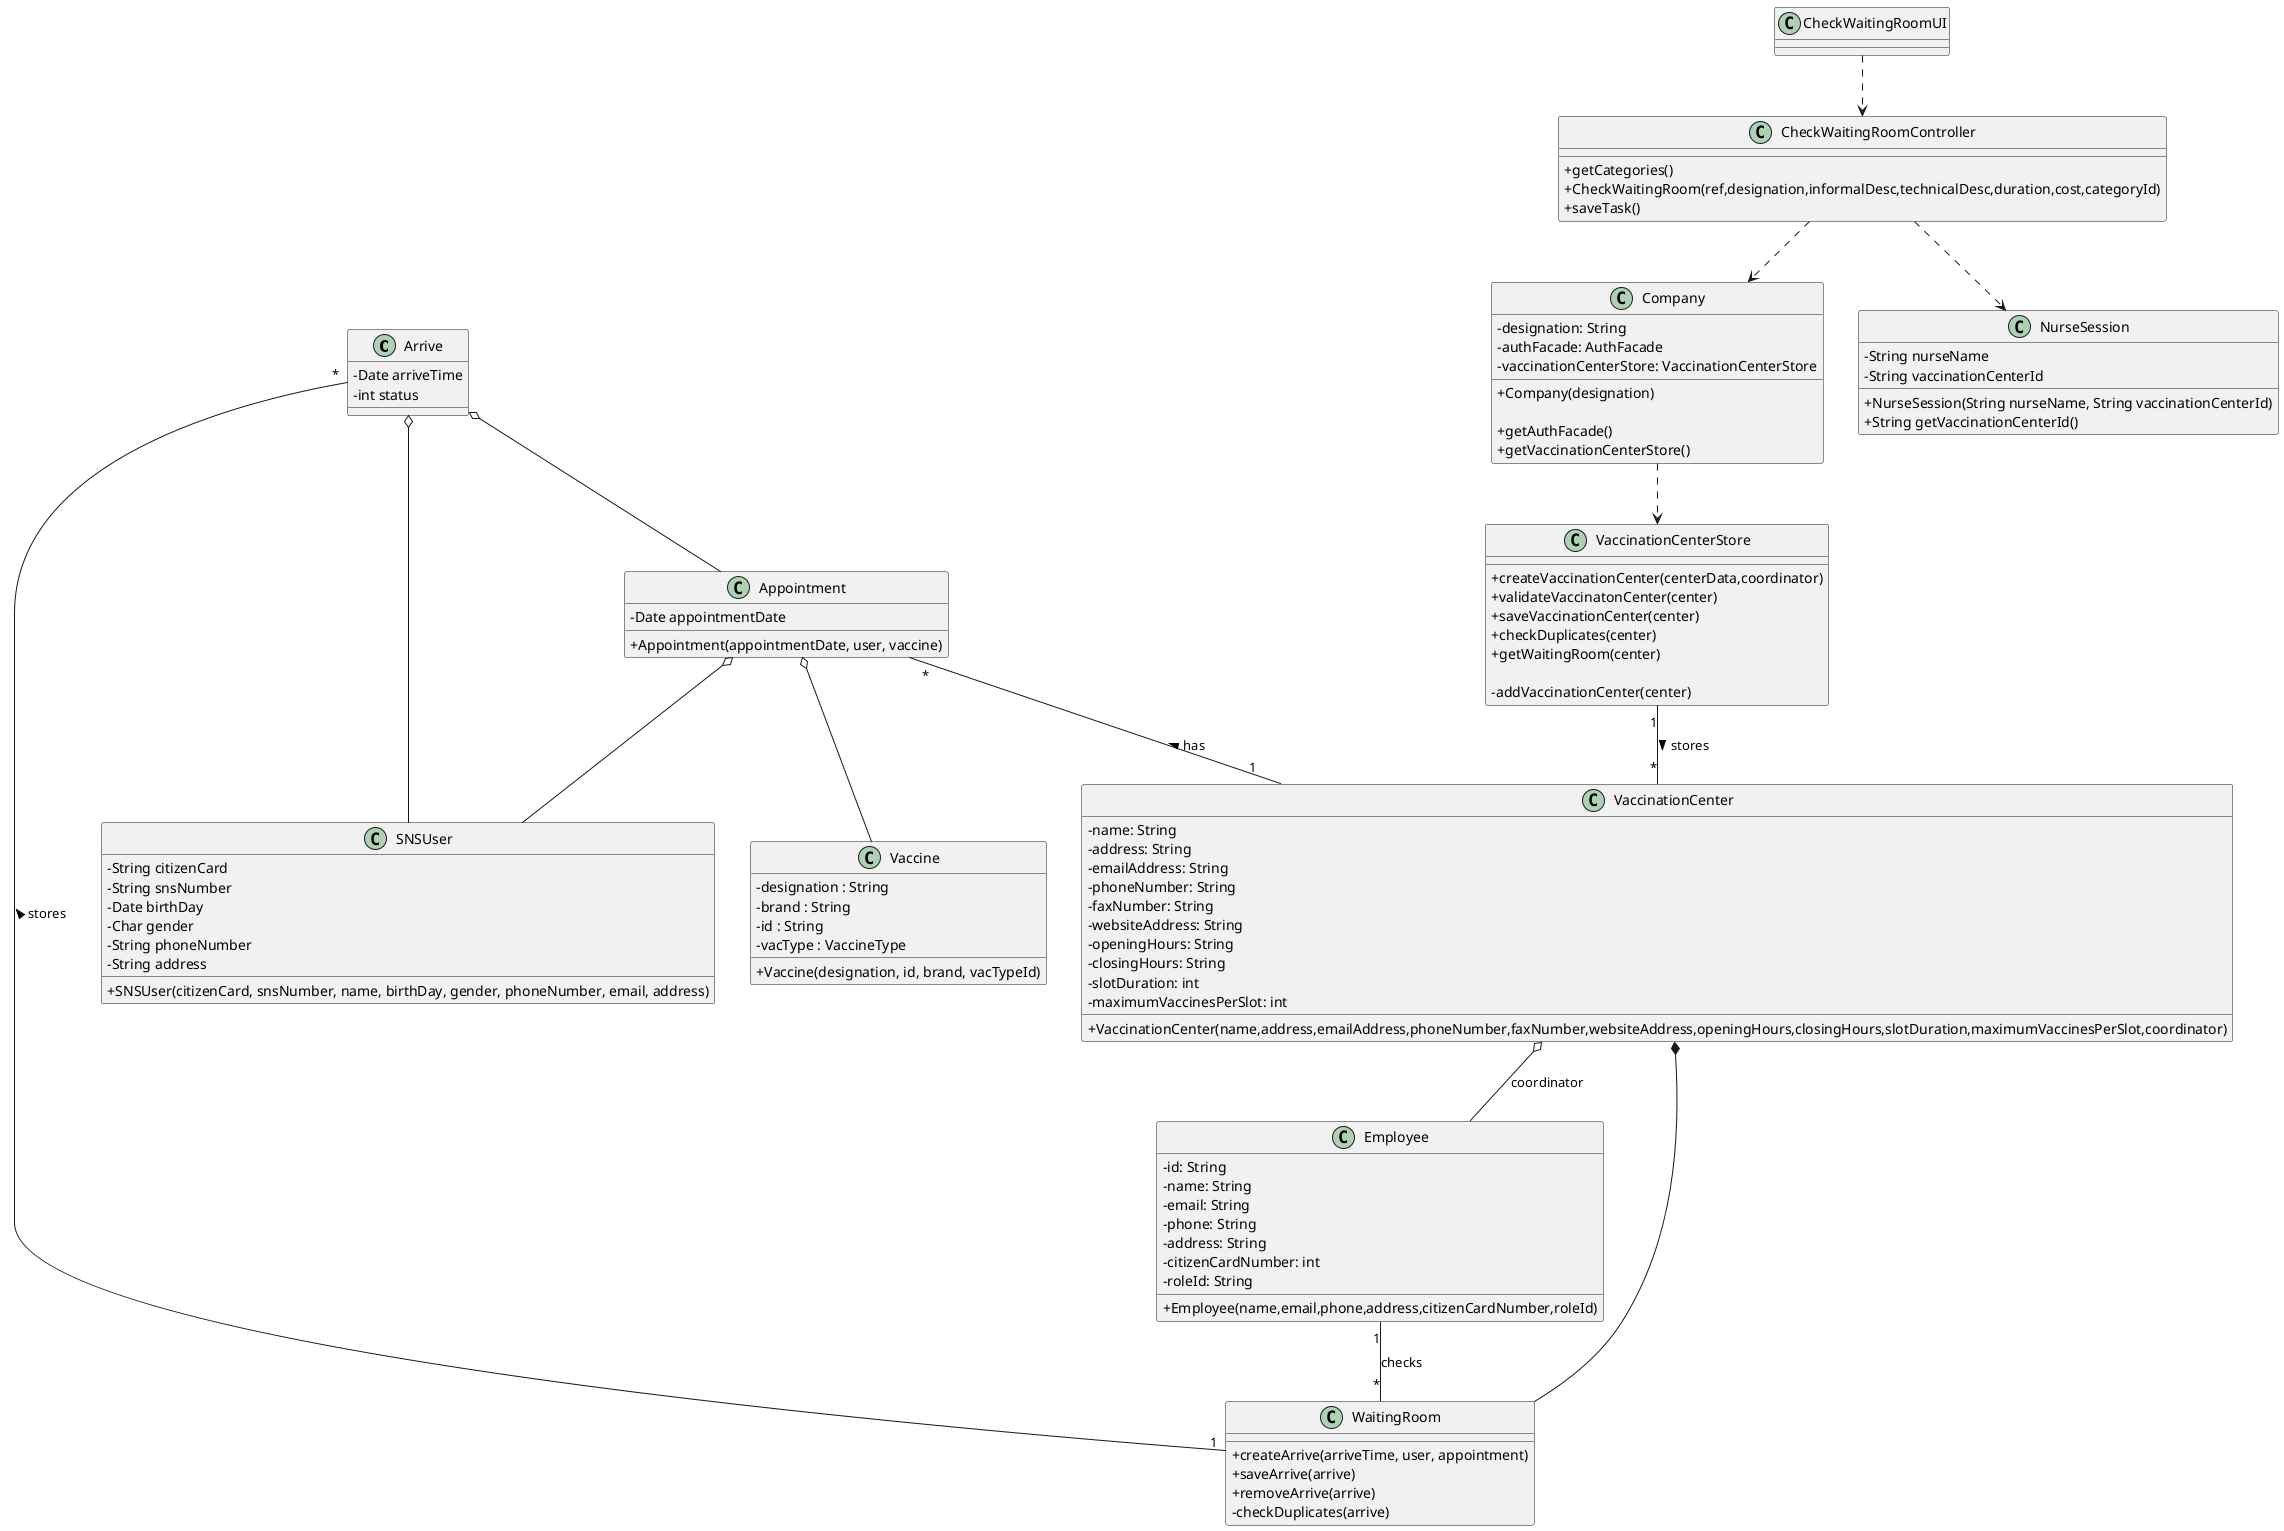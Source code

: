 @startuml
skinparam classAttributeIconSize 0

class Arrive {
  - Date arriveTime
  - int status
}

class NurseSession {
  - String nurseName
  - String vaccinationCenterId

  + NurseSession(String nurseName, String vaccinationCenterId)
  + String getVaccinationCenterId()
}

class Company {
  -designation: String
  -authFacade: AuthFacade
  -vaccinationCenterStore: VaccinationCenterStore
  
  +Company(designation)

  +getAuthFacade()
  +getVaccinationCenterStore()
}

class CheckWaitingRoomController {
  +getCategories()
  +CheckWaitingRoom(ref,designation,informalDesc,technicalDesc,duration,cost,categoryId)
  +saveTask()
}

class CheckWaitingRoomUI {}

class VaccinationCenter {
  - name: String
  - address: String
  - emailAddress: String
  - phoneNumber: String
  - faxNumber: String
  - websiteAddress: String
  - openingHours: String
  - closingHours: String
  - slotDuration: int
  - maximumVaccinesPerSlot: int
  
  +VaccinationCenter(name,address,emailAddress,phoneNumber,faxNumber,websiteAddress,openingHours,closingHours,slotDuration,maximumVaccinesPerSlot,coordinator)
}

class VaccinationCenterStore {
  +createVaccinationCenter(centerData,coordinator)
  +validateVaccinatonCenter(center)
  +saveVaccinationCenter(center)
  +checkDuplicates(center)
  +getWaitingRoom(center)

  -addVaccinationCenter(center)
}

class Employee {
  -id: String 
  -name: String 
  -email: String 
  -phone: String 
  -address: String 
  -citizenCardNumber: int 
  -roleId: String 

  +Employee(name,email,phone,address,citizenCardNumber,roleId)
}

class SNSUser {
  - String citizenCard
  - String snsNumber
  - Date birthDay
  - Char gender
  - String phoneNumber
  - String address
  + SNSUser(citizenCard, snsNumber, name, birthDay, gender, phoneNumber, email, address)
}

class WaitingRoom {
  +createArrive(arriveTime, user, appointment)
  +saveArrive(arrive)
  +removeArrive(arrive)
  -checkDuplicates(arrive)
}

class Appointment {
  -Date appointmentDate

  +Appointment(appointmentDate, user, vaccine)
}

class Vaccine{
  -designation : String
  -brand : String
  -id : String
  -vacType : VaccineType

  +Vaccine(designation, id, brand, vacTypeId)
}

CheckWaitingRoomUI ..> CheckWaitingRoomController
CheckWaitingRoomController ..> Company

Arrive o-- SNSUser
Arrive o-- Appointment
Appointment o-- SNSUser

VaccinationCenter o-- Employee : coordinator
VaccinationCenterStore "1" -- "*" VaccinationCenter : stores >

Company ..> VaccinationCenterStore

WaitingRoom "1" -- "*" Arrive : stores >

Employee "1" -- "*" WaitingRoom : checks
VaccinationCenter *-- WaitingRoom

CheckWaitingRoomController ..> NurseSession

Appointment "*" -- "1" VaccinationCenter : has <
Appointment o-- Vaccine

@enduml

